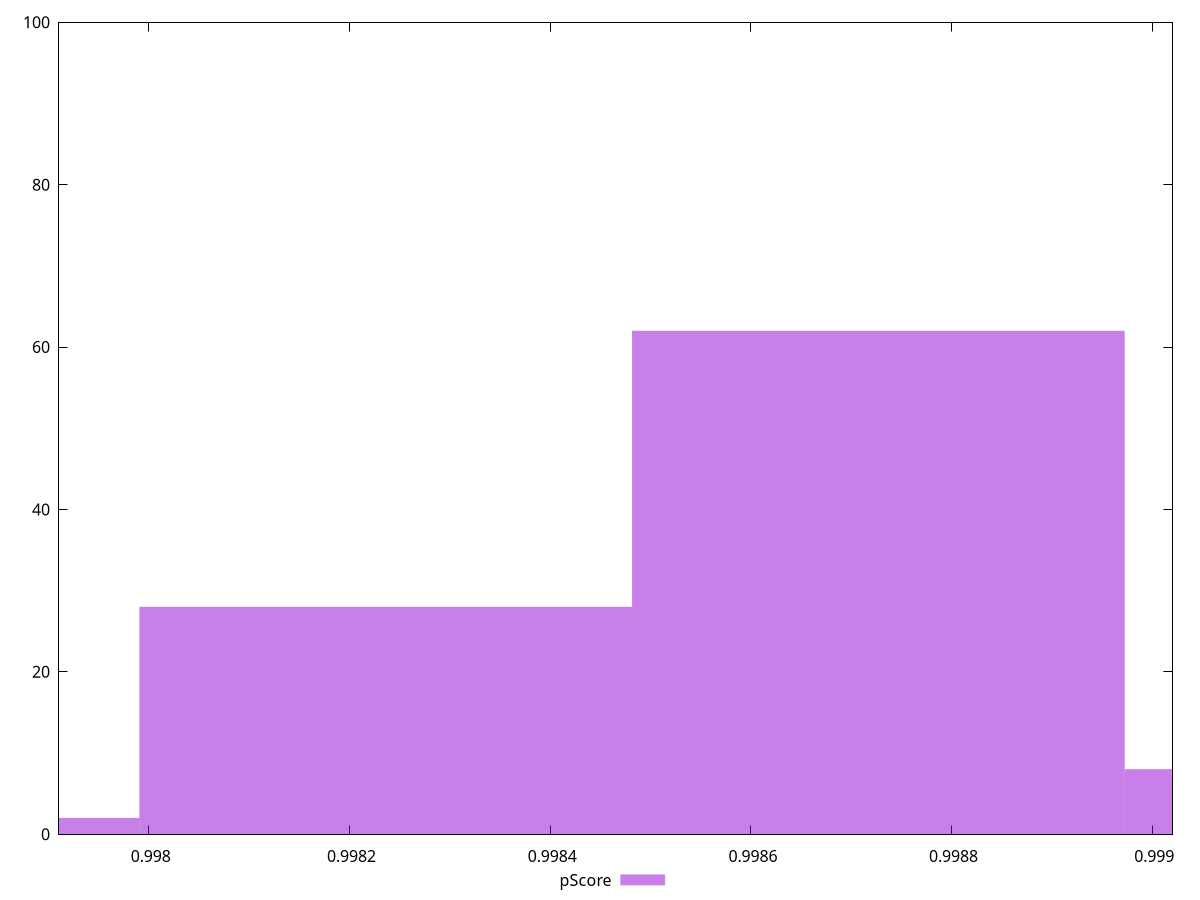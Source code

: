 reset

$pScore <<EOF
0.9982360623818104 28
0.9987270786446641 62
0.999218094907518 8
0.9977450461189565 2
EOF

set key outside below
set boxwidth 0.0004910162628538172
set xrange [0.9979104568187506:0.999020196718414]
set yrange [0:100]
set trange [0:100]
set style fill transparent solid 0.5 noborder
set terminal svg size 640, 490 enhanced background rgb 'white'
set output "reports/report_00030_2021-02-24T20-42-31.540Z/mainthread-work-breakdown/samples/agenda/pScore/histogram.svg"

plot $pScore title "pScore" with boxes

reset
